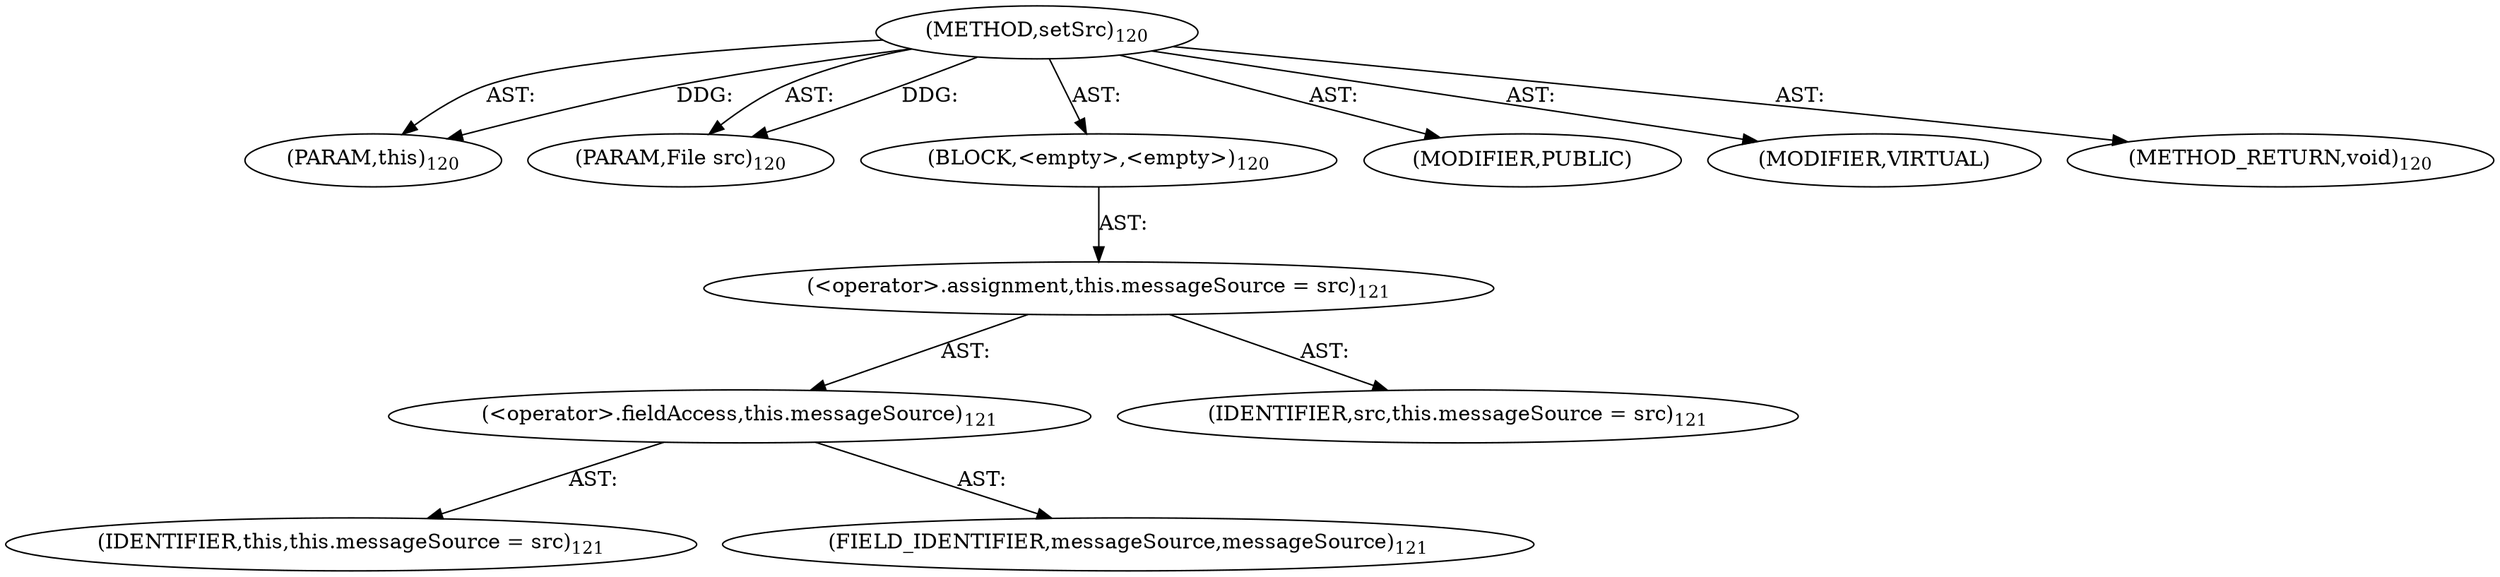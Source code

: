 digraph "setSrc" {  
"111669149700" [label = <(METHOD,setSrc)<SUB>120</SUB>> ]
"115964116992" [label = <(PARAM,this)<SUB>120</SUB>> ]
"115964117003" [label = <(PARAM,File src)<SUB>120</SUB>> ]
"25769803780" [label = <(BLOCK,&lt;empty&gt;,&lt;empty&gt;)<SUB>120</SUB>> ]
"30064771116" [label = <(&lt;operator&gt;.assignment,this.messageSource = src)<SUB>121</SUB>> ]
"30064771117" [label = <(&lt;operator&gt;.fieldAccess,this.messageSource)<SUB>121</SUB>> ]
"68719476736" [label = <(IDENTIFIER,this,this.messageSource = src)<SUB>121</SUB>> ]
"55834574868" [label = <(FIELD_IDENTIFIER,messageSource,messageSource)<SUB>121</SUB>> ]
"68719476765" [label = <(IDENTIFIER,src,this.messageSource = src)<SUB>121</SUB>> ]
"133143986189" [label = <(MODIFIER,PUBLIC)> ]
"133143986190" [label = <(MODIFIER,VIRTUAL)> ]
"128849018884" [label = <(METHOD_RETURN,void)<SUB>120</SUB>> ]
  "111669149700" -> "115964116992"  [ label = "AST: "] 
  "111669149700" -> "115964117003"  [ label = "AST: "] 
  "111669149700" -> "25769803780"  [ label = "AST: "] 
  "111669149700" -> "133143986189"  [ label = "AST: "] 
  "111669149700" -> "133143986190"  [ label = "AST: "] 
  "111669149700" -> "128849018884"  [ label = "AST: "] 
  "25769803780" -> "30064771116"  [ label = "AST: "] 
  "30064771116" -> "30064771117"  [ label = "AST: "] 
  "30064771116" -> "68719476765"  [ label = "AST: "] 
  "30064771117" -> "68719476736"  [ label = "AST: "] 
  "30064771117" -> "55834574868"  [ label = "AST: "] 
  "111669149700" -> "115964116992"  [ label = "DDG: "] 
  "111669149700" -> "115964117003"  [ label = "DDG: "] 
}
